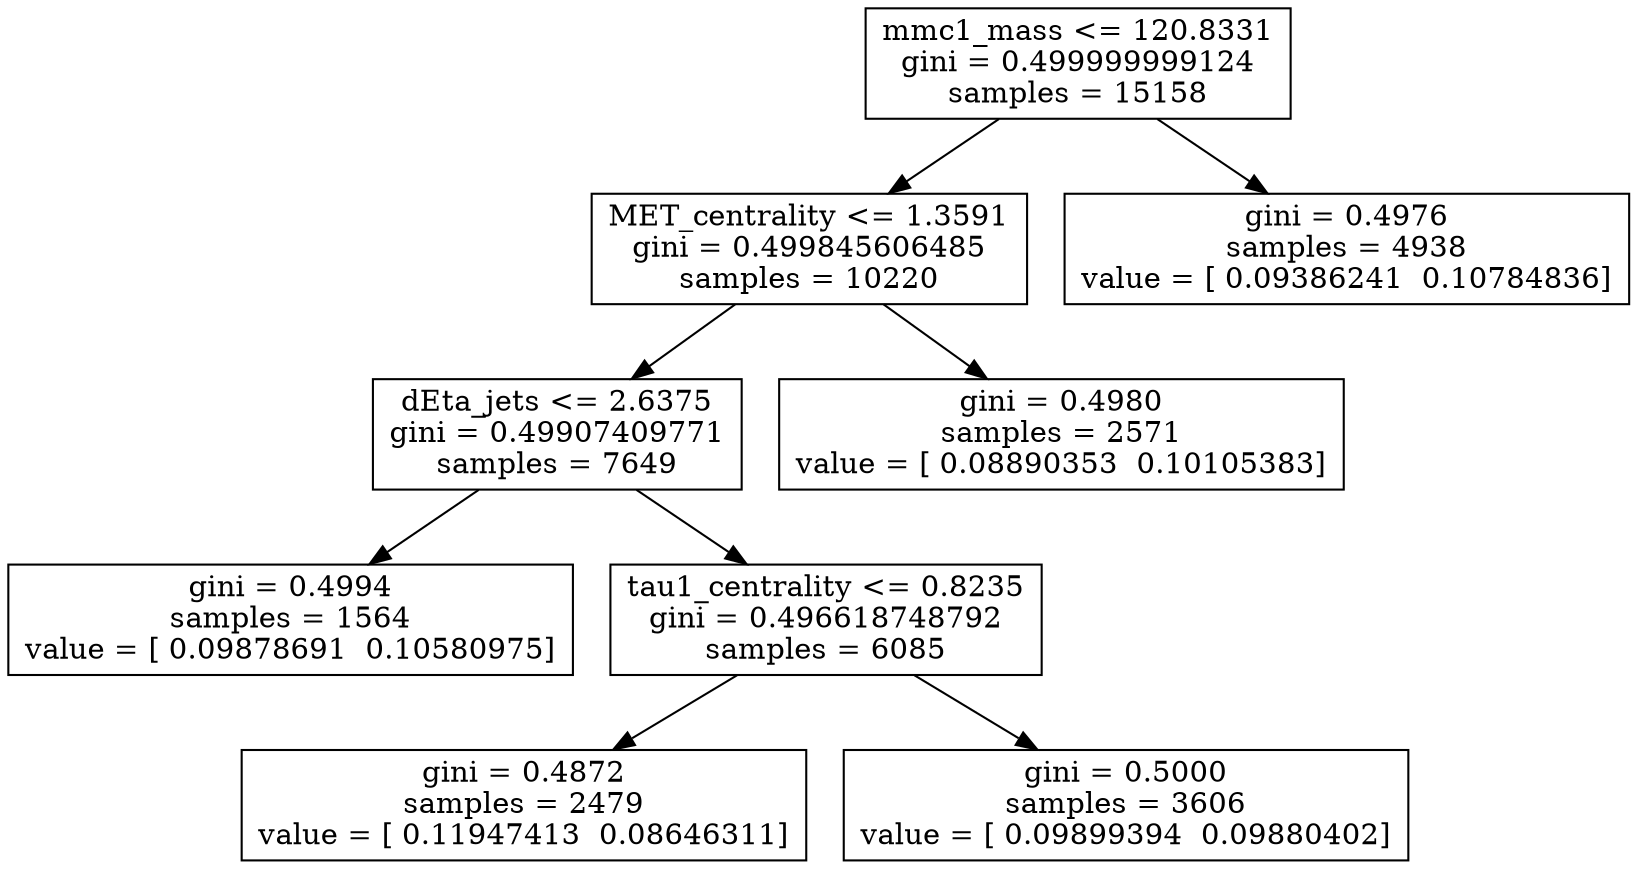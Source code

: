 digraph Tree {
0 [label="mmc1_mass <= 120.8331\ngini = 0.499999999124\nsamples = 15158", shape="box"] ;
1 [label="MET_centrality <= 1.3591\ngini = 0.499845606485\nsamples = 10220", shape="box"] ;
0 -> 1 ;
2 [label="dEta_jets <= 2.6375\ngini = 0.49907409771\nsamples = 7649", shape="box"] ;
1 -> 2 ;
3 [label="gini = 0.4994\nsamples = 1564\nvalue = [ 0.09878691  0.10580975]", shape="box"] ;
2 -> 3 ;
4 [label="tau1_centrality <= 0.8235\ngini = 0.496618748792\nsamples = 6085", shape="box"] ;
2 -> 4 ;
5 [label="gini = 0.4872\nsamples = 2479\nvalue = [ 0.11947413  0.08646311]", shape="box"] ;
4 -> 5 ;
6 [label="gini = 0.5000\nsamples = 3606\nvalue = [ 0.09899394  0.09880402]", shape="box"] ;
4 -> 6 ;
7 [label="gini = 0.4980\nsamples = 2571\nvalue = [ 0.08890353  0.10105383]", shape="box"] ;
1 -> 7 ;
8 [label="gini = 0.4976\nsamples = 4938\nvalue = [ 0.09386241  0.10784836]", shape="box"] ;
0 -> 8 ;
}